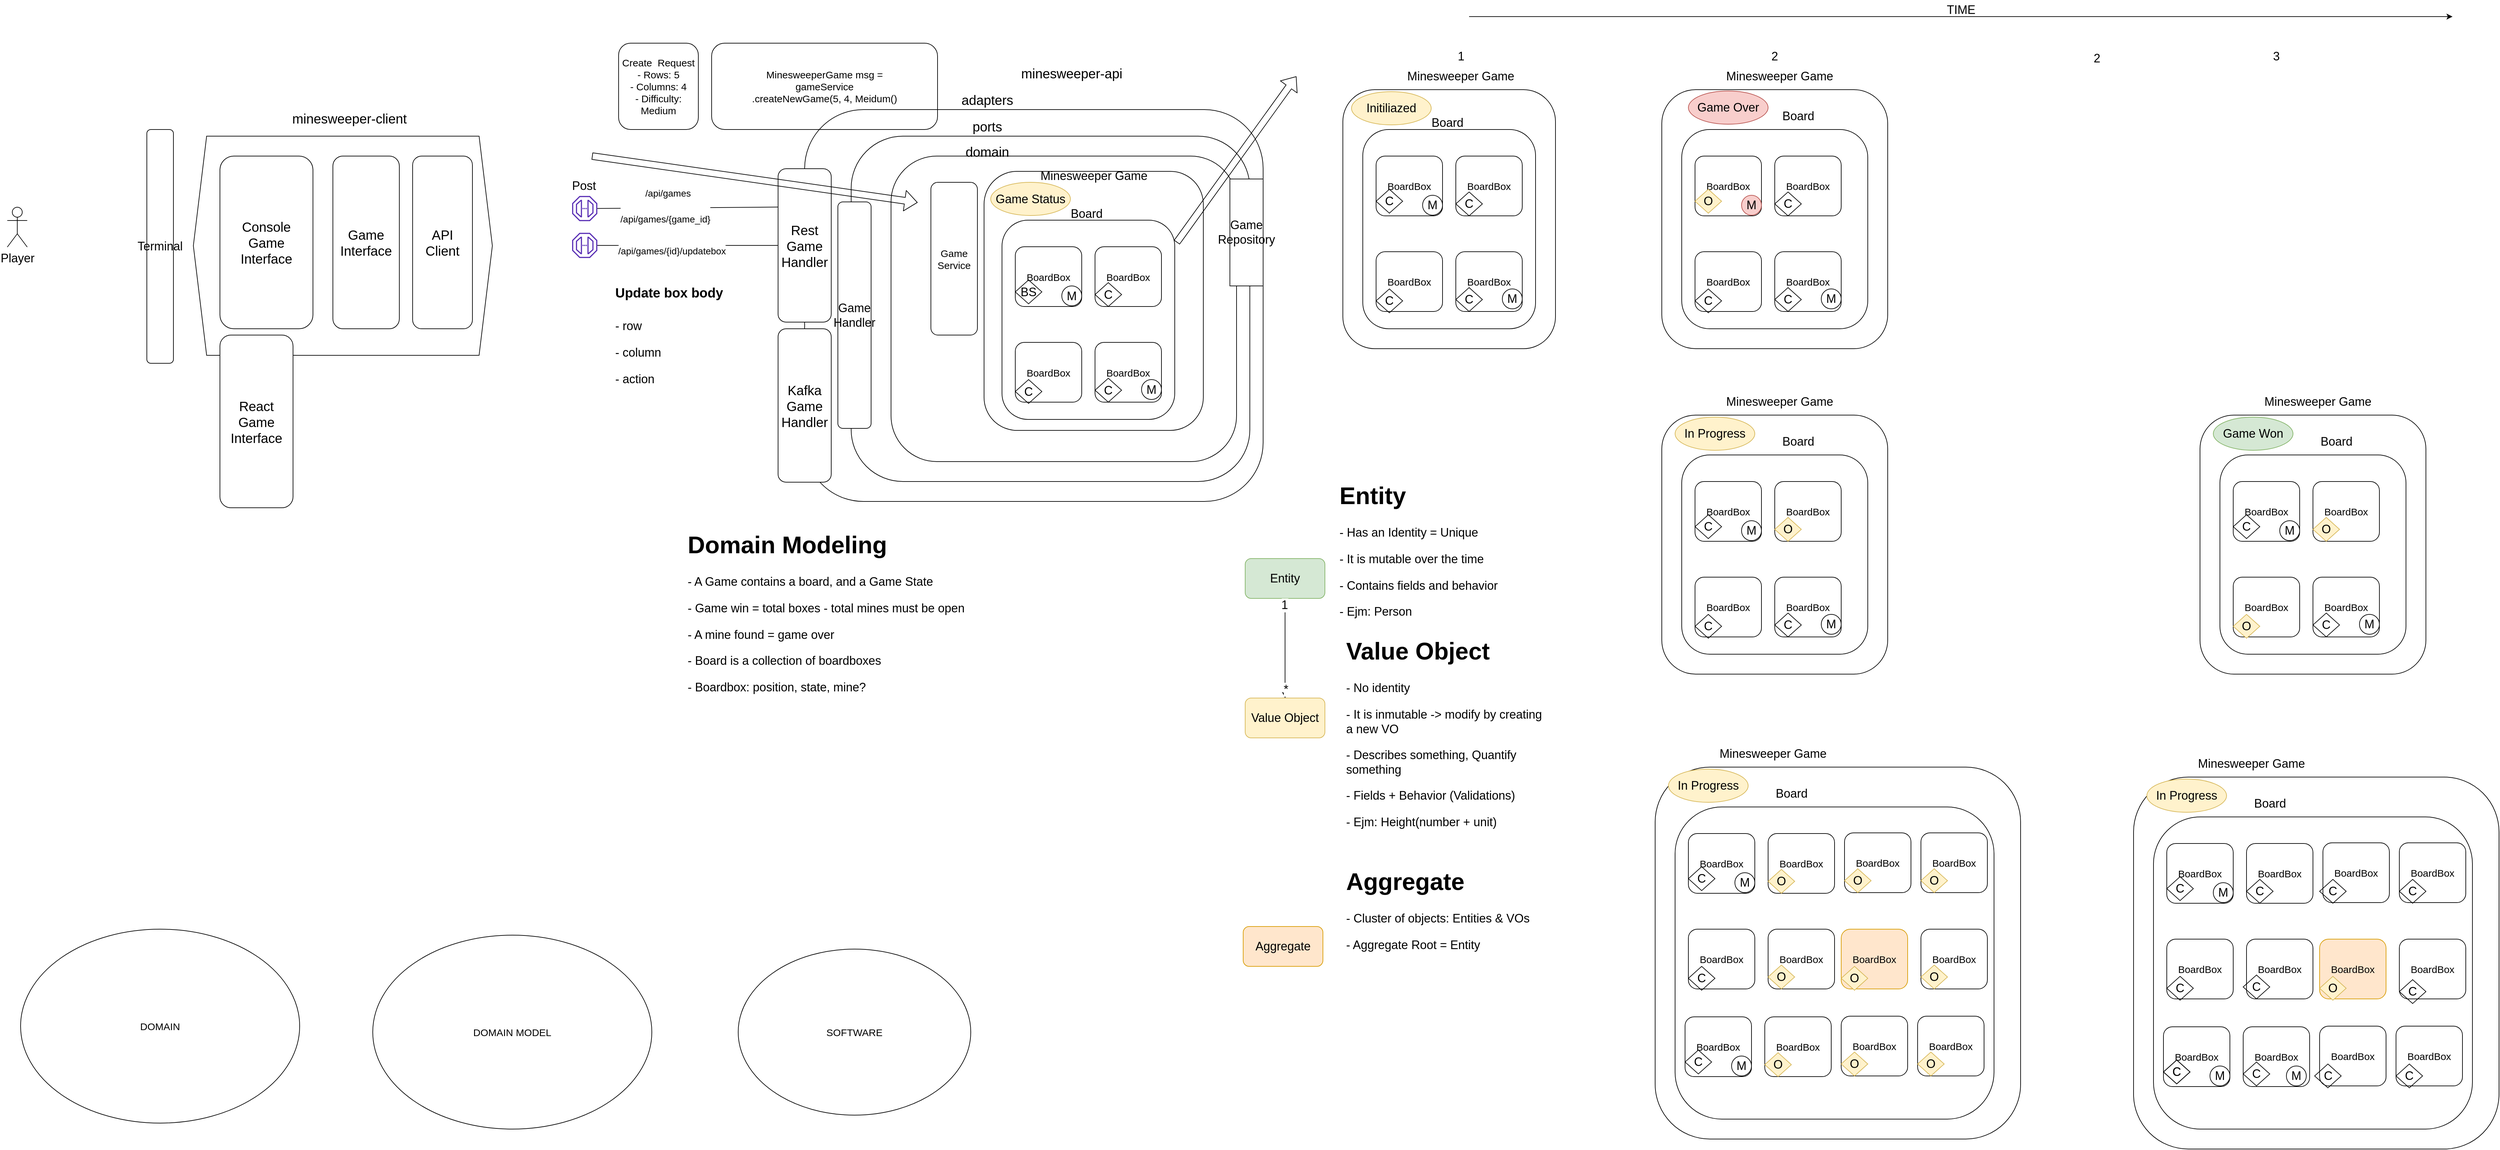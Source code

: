 <mxfile version="14.6.6" type="device"><diagram id="ELWPiilnVyhszMb-Nxrj" name="Page-1"><mxGraphModel dx="2431" dy="939" grid="1" gridSize="10" guides="1" tooltips="1" connect="1" arrows="1" fold="1" page="1" pageScale="1" pageWidth="850" pageHeight="1100" math="0" shadow="0"><root><mxCell id="0"/><mxCell id="1" parent="0"/><mxCell id="26VV6QZkhtQpdHhqNGU2-43" value="" style="rounded=1;whiteSpace=wrap;html=1;fontSize=31;" vertex="1" parent="1"><mxGeometry x="440" y="240" width="690" height="590" as="geometry"/></mxCell><mxCell id="26VV6QZkhtQpdHhqNGU2-63" value="" style="rounded=1;whiteSpace=wrap;html=1;fontSize=20;" vertex="1" parent="1"><mxGeometry x="510" y="280" width="600" height="520" as="geometry"/></mxCell><mxCell id="26VV6QZkhtQpdHhqNGU2-52" value="" style="rounded=1;whiteSpace=wrap;html=1;fontSize=20;" vertex="1" parent="1"><mxGeometry x="570" y="310" width="520" height="460" as="geometry"/></mxCell><mxCell id="26VV6QZkhtQpdHhqNGU2-33" value="" style="shape=hexagon;perimeter=hexagonPerimeter2;whiteSpace=wrap;html=1;fixedSize=1;fontSize=20;" vertex="1" parent="1"><mxGeometry x="-480" y="280" width="450" height="330" as="geometry"/></mxCell><mxCell id="26VV6QZkhtQpdHhqNGU2-34" value="minesweeper-client" style="text;html=1;strokeColor=none;fillColor=none;align=center;verticalAlign=middle;whiteSpace=wrap;rounded=0;fontSize=20;" vertex="1" parent="1"><mxGeometry x="-460" y="218" width="430" height="70" as="geometry"/></mxCell><mxCell id="26VV6QZkhtQpdHhqNGU2-36" value="minesweeper-api" style="text;html=1;strokeColor=none;fillColor=none;align=center;verticalAlign=middle;whiteSpace=wrap;rounded=0;fontSize=20;" vertex="1" parent="1"><mxGeometry x="627" y="150" width="430" height="70" as="geometry"/></mxCell><mxCell id="26VV6QZkhtQpdHhqNGU2-37" value="API&lt;br style=&quot;font-size: 20px;&quot;&gt;Client" style="rounded=1;whiteSpace=wrap;html=1;fontSize=20;" vertex="1" parent="1"><mxGeometry x="-150" y="310" width="90" height="260" as="geometry"/></mxCell><mxCell id="26VV6QZkhtQpdHhqNGU2-38" value="Console&lt;br&gt;Game&lt;br&gt;Interface" style="rounded=1;whiteSpace=wrap;html=1;fontSize=20;" vertex="1" parent="1"><mxGeometry x="-440" y="310" width="140" height="260" as="geometry"/></mxCell><mxCell id="26VV6QZkhtQpdHhqNGU2-40" value="" style="outlineConnect=0;fontColor=#232F3E;gradientColor=none;fillColor=#5A30B5;strokeColor=none;dashed=0;verticalLabelPosition=bottom;verticalAlign=top;align=center;html=1;fontSize=12;fontStyle=0;aspect=fixed;pointerEvents=1;shape=mxgraph.aws4.endpoint;" vertex="1" parent="1"><mxGeometry x="90" y="425.5" width="38" height="38" as="geometry"/></mxCell><mxCell id="26VV6QZkhtQpdHhqNGU2-41" value="" style="endArrow=none;html=1;fontSize=31;entryX=0;entryY=0.5;entryDx=0;entryDy=0;" edge="1" parent="1" source="26VV6QZkhtQpdHhqNGU2-40" target="26VV6QZkhtQpdHhqNGU2-42"><mxGeometry width="50" height="50" relative="1" as="geometry"><mxPoint x="310" y="350" as="sourcePoint"/><mxPoint x="440" y="320" as="targetPoint"/></mxGeometry></mxCell><mxCell id="26VV6QZkhtQpdHhqNGU2-47" value="&lt;span style=&quot;font-size: 14px&quot;&gt;/api/games/{id}/updatebox&lt;/span&gt;" style="edgeLabel;html=1;align=center;verticalAlign=middle;resizable=0;points=[];fontSize=31;" vertex="1" connectable="0" parent="26VV6QZkhtQpdHhqNGU2-41"><mxGeometry x="-0.175" y="2" relative="1" as="geometry"><mxPoint y="4" as="offset"/></mxGeometry></mxCell><mxCell id="26VV6QZkhtQpdHhqNGU2-42" value="Rest&lt;br style=&quot;font-size: 20px;&quot;&gt;Game&lt;br style=&quot;font-size: 20px;&quot;&gt;Handler" style="rounded=1;whiteSpace=wrap;html=1;fontSize=20;" vertex="1" parent="1"><mxGeometry x="400" y="329" width="80" height="231" as="geometry"/></mxCell><mxCell id="26VV6QZkhtQpdHhqNGU2-44" value="" style="outlineConnect=0;fontColor=#232F3E;gradientColor=none;fillColor=#5A30B5;strokeColor=none;dashed=0;verticalLabelPosition=bottom;verticalAlign=top;align=center;html=1;fontSize=12;fontStyle=0;aspect=fixed;pointerEvents=1;shape=mxgraph.aws4.endpoint;" vertex="1" parent="1"><mxGeometry x="90" y="370" width="38" height="38" as="geometry"/></mxCell><mxCell id="26VV6QZkhtQpdHhqNGU2-45" value="" style="endArrow=none;html=1;fontSize=31;entryX=0;entryY=0.25;entryDx=0;entryDy=0;" edge="1" parent="1" source="26VV6QZkhtQpdHhqNGU2-44" target="26VV6QZkhtQpdHhqNGU2-42"><mxGeometry width="50" height="50" relative="1" as="geometry"><mxPoint x="208" y="370" as="sourcePoint"/><mxPoint x="460" y="370" as="targetPoint"/></mxGeometry></mxCell><mxCell id="26VV6QZkhtQpdHhqNGU2-46" value="&lt;font style=&quot;font-size: 14px&quot;&gt;/api/games&lt;/font&gt;" style="edgeLabel;html=1;align=center;verticalAlign=middle;resizable=0;points=[];fontSize=31;" vertex="1" connectable="0" parent="26VV6QZkhtQpdHhqNGU2-45"><mxGeometry x="-0.222" relative="1" as="geometry"><mxPoint y="-28" as="offset"/></mxGeometry></mxCell><mxCell id="26VV6QZkhtQpdHhqNGU2-53" value="Game&lt;br style=&quot;font-size: 15px;&quot;&gt;Service" style="rounded=1;whiteSpace=wrap;html=1;fontSize=15;" vertex="1" parent="1"><mxGeometry x="630" y="349.5" width="70" height="230" as="geometry"/></mxCell><mxCell id="26VV6QZkhtQpdHhqNGU2-54" value="Minesweeper&lt;br&gt;Game" style="rounded=1;whiteSpace=wrap;html=1;fontSize=15;" vertex="1" parent="1"><mxGeometry x="1250" y="210" width="320" height="390" as="geometry"/></mxCell><mxCell id="26VV6QZkhtQpdHhqNGU2-55" value="adapters" style="text;html=1;strokeColor=none;fillColor=none;align=center;verticalAlign=middle;whiteSpace=wrap;rounded=0;fontSize=20;" vertex="1" parent="1"><mxGeometry x="590" y="210" width="250" height="30" as="geometry"/></mxCell><mxCell id="26VV6QZkhtQpdHhqNGU2-56" value="ports" style="text;html=1;strokeColor=none;fillColor=none;align=center;verticalAlign=middle;whiteSpace=wrap;rounded=0;fontSize=20;" vertex="1" parent="1"><mxGeometry x="590" y="250" width="250" height="30" as="geometry"/></mxCell><mxCell id="26VV6QZkhtQpdHhqNGU2-57" value="Game&lt;br style=&quot;font-size: 18px;&quot;&gt;Handler" style="rounded=1;whiteSpace=wrap;html=1;fontSize=18;" vertex="1" parent="1"><mxGeometry x="490" y="379" width="50" height="341" as="geometry"/></mxCell><mxCell id="26VV6QZkhtQpdHhqNGU2-58" value="" style="rounded=1;whiteSpace=wrap;html=1;fontSize=15;" vertex="1" parent="1"><mxGeometry x="1280" y="270" width="260" height="300" as="geometry"/></mxCell><mxCell id="26VV6QZkhtQpdHhqNGU2-59" value="BoardBox" style="rounded=1;whiteSpace=wrap;html=1;fontSize=15;" vertex="1" parent="1"><mxGeometry x="1300" y="310" width="100" height="90" as="geometry"/></mxCell><mxCell id="26VV6QZkhtQpdHhqNGU2-64" value="domain" style="text;html=1;strokeColor=none;fillColor=none;align=center;verticalAlign=middle;whiteSpace=wrap;rounded=0;fontSize=20;" vertex="1" parent="1"><mxGeometry x="590" y="288" width="250" height="30" as="geometry"/></mxCell><mxCell id="26VV6QZkhtQpdHhqNGU2-66" value="Game&lt;br&gt;Interface" style="rounded=1;whiteSpace=wrap;html=1;fontSize=20;" vertex="1" parent="1"><mxGeometry x="-270" y="310" width="100" height="260" as="geometry"/></mxCell><mxCell id="26VV6QZkhtQpdHhqNGU2-103" value="&lt;h1&gt;Domain Modeling&lt;/h1&gt;&lt;p&gt;- A Game contains a board, and a Game State&lt;/p&gt;&lt;p&gt;- Game win = total boxes - total mines must be open&lt;/p&gt;&lt;p&gt;- A mine found = game over&lt;/p&gt;&lt;p&gt;- Board is a collection of boardboxes&lt;/p&gt;&lt;p&gt;- Boardbox: position, state, mine?&lt;/p&gt;" style="text;html=1;strokeColor=none;fillColor=none;spacing=5;spacingTop=-20;whiteSpace=wrap;overflow=hidden;rounded=0;fontSize=18;" vertex="1" parent="1"><mxGeometry x="259" y="860" width="541" height="470" as="geometry"/></mxCell><mxCell id="26VV6QZkhtQpdHhqNGU2-104" value="Minesweeper Game" style="text;html=1;strokeColor=none;fillColor=none;align=center;verticalAlign=middle;whiteSpace=wrap;rounded=0;fontSize=18;" vertex="1" parent="1"><mxGeometry x="1320" y="180" width="215" height="20" as="geometry"/></mxCell><mxCell id="26VV6QZkhtQpdHhqNGU2-105" value="Board" style="text;html=1;strokeColor=none;fillColor=none;align=center;verticalAlign=middle;whiteSpace=wrap;rounded=0;fontSize=18;" vertex="1" parent="1"><mxGeometry x="1300" y="250" width="215" height="20" as="geometry"/></mxCell><mxCell id="26VV6QZkhtQpdHhqNGU2-106" value="BoardBox" style="rounded=1;whiteSpace=wrap;html=1;fontSize=15;" vertex="1" parent="1"><mxGeometry x="1420" y="310" width="100" height="90" as="geometry"/></mxCell><mxCell id="26VV6QZkhtQpdHhqNGU2-107" value="BoardBox" style="rounded=1;whiteSpace=wrap;html=1;fontSize=15;" vertex="1" parent="1"><mxGeometry x="1300" y="454" width="100" height="90" as="geometry"/></mxCell><mxCell id="26VV6QZkhtQpdHhqNGU2-108" value="BoardBox" style="rounded=1;whiteSpace=wrap;html=1;fontSize=15;" vertex="1" parent="1"><mxGeometry x="1420" y="454" width="100" height="90" as="geometry"/></mxCell><mxCell id="26VV6QZkhtQpdHhqNGU2-109" value="M" style="ellipse;whiteSpace=wrap;html=1;aspect=fixed;fontSize=18;fillColor=none;" vertex="1" parent="1"><mxGeometry x="1490" y="510" width="30" height="30" as="geometry"/></mxCell><mxCell id="26VV6QZkhtQpdHhqNGU2-110" value="M" style="ellipse;whiteSpace=wrap;html=1;aspect=fixed;fontSize=18;fillColor=none;" vertex="1" parent="1"><mxGeometry x="1370" y="369" width="30" height="30" as="geometry"/></mxCell><mxCell id="26VV6QZkhtQpdHhqNGU2-112" value="C" style="rhombus;whiteSpace=wrap;html=1;fontSize=18;fillColor=none;" vertex="1" parent="1"><mxGeometry x="1300" y="360" width="40" height="36" as="geometry"/></mxCell><mxCell id="26VV6QZkhtQpdHhqNGU2-113" value="C" style="rhombus;whiteSpace=wrap;html=1;fontSize=18;fillColor=none;" vertex="1" parent="1"><mxGeometry x="1420" y="364" width="40" height="36" as="geometry"/></mxCell><mxCell id="26VV6QZkhtQpdHhqNGU2-114" value="C" style="rhombus;whiteSpace=wrap;html=1;fontSize=18;fillColor=none;" vertex="1" parent="1"><mxGeometry x="1300" y="510" width="40" height="36" as="geometry"/></mxCell><mxCell id="26VV6QZkhtQpdHhqNGU2-115" value="C" style="rhombus;whiteSpace=wrap;html=1;fontSize=18;fillColor=none;" vertex="1" parent="1"><mxGeometry x="1420" y="508" width="40" height="36" as="geometry"/></mxCell><mxCell id="26VV6QZkhtQpdHhqNGU2-116" value="1" style="text;html=1;strokeColor=none;fillColor=none;align=center;verticalAlign=middle;whiteSpace=wrap;rounded=0;fontSize=18;" vertex="1" parent="1"><mxGeometry x="1407.5" y="150" width="40" height="20" as="geometry"/></mxCell><mxCell id="26VV6QZkhtQpdHhqNGU2-117" value="Minesweeper&lt;br&gt;Game" style="rounded=1;whiteSpace=wrap;html=1;fontSize=15;" vertex="1" parent="1"><mxGeometry x="1730" y="210" width="340" height="390" as="geometry"/></mxCell><mxCell id="26VV6QZkhtQpdHhqNGU2-118" value="" style="rounded=1;whiteSpace=wrap;html=1;fontSize=15;" vertex="1" parent="1"><mxGeometry x="1760" y="270" width="280" height="300" as="geometry"/></mxCell><mxCell id="26VV6QZkhtQpdHhqNGU2-119" value="BoardBox" style="rounded=1;whiteSpace=wrap;html=1;fontSize=15;" vertex="1" parent="1"><mxGeometry x="1780" y="310" width="100" height="90" as="geometry"/></mxCell><mxCell id="26VV6QZkhtQpdHhqNGU2-120" value="Minesweeper Game" style="text;html=1;strokeColor=none;fillColor=none;align=center;verticalAlign=middle;whiteSpace=wrap;rounded=0;fontSize=18;" vertex="1" parent="1"><mxGeometry x="1800" y="180" width="215" height="20" as="geometry"/></mxCell><mxCell id="26VV6QZkhtQpdHhqNGU2-121" value="Board" style="text;html=1;strokeColor=none;fillColor=none;align=center;verticalAlign=middle;whiteSpace=wrap;rounded=0;fontSize=18;" vertex="1" parent="1"><mxGeometry x="1827.5" y="240" width="215" height="20" as="geometry"/></mxCell><mxCell id="26VV6QZkhtQpdHhqNGU2-122" value="BoardBox" style="rounded=1;whiteSpace=wrap;html=1;fontSize=15;" vertex="1" parent="1"><mxGeometry x="1900" y="310" width="100" height="90" as="geometry"/></mxCell><mxCell id="26VV6QZkhtQpdHhqNGU2-123" value="BoardBox" style="rounded=1;whiteSpace=wrap;html=1;fontSize=15;" vertex="1" parent="1"><mxGeometry x="1780" y="454" width="100" height="90" as="geometry"/></mxCell><mxCell id="26VV6QZkhtQpdHhqNGU2-124" value="BoardBox" style="rounded=1;whiteSpace=wrap;html=1;fontSize=15;" vertex="1" parent="1"><mxGeometry x="1900" y="454" width="100" height="90" as="geometry"/></mxCell><mxCell id="26VV6QZkhtQpdHhqNGU2-125" value="M" style="ellipse;whiteSpace=wrap;html=1;aspect=fixed;fontSize=18;fillColor=none;" vertex="1" parent="1"><mxGeometry x="1970" y="510" width="30" height="30" as="geometry"/></mxCell><mxCell id="26VV6QZkhtQpdHhqNGU2-126" value="M" style="ellipse;whiteSpace=wrap;html=1;aspect=fixed;fontSize=18;fillColor=#f8cecc;strokeColor=#b85450;" vertex="1" parent="1"><mxGeometry x="1850" y="369" width="30" height="30" as="geometry"/></mxCell><mxCell id="26VV6QZkhtQpdHhqNGU2-127" value="O" style="rhombus;whiteSpace=wrap;html=1;fontSize=18;fillColor=#fff2cc;strokeColor=#d6b656;" vertex="1" parent="1"><mxGeometry x="1780" y="360" width="40" height="36" as="geometry"/></mxCell><mxCell id="26VV6QZkhtQpdHhqNGU2-128" value="C" style="rhombus;whiteSpace=wrap;html=1;fontSize=18;fillColor=none;" vertex="1" parent="1"><mxGeometry x="1900" y="364" width="40" height="36" as="geometry"/></mxCell><mxCell id="26VV6QZkhtQpdHhqNGU2-129" value="C" style="rhombus;whiteSpace=wrap;html=1;fontSize=18;fillColor=none;" vertex="1" parent="1"><mxGeometry x="1780" y="510" width="40" height="36" as="geometry"/></mxCell><mxCell id="26VV6QZkhtQpdHhqNGU2-130" value="C" style="rhombus;whiteSpace=wrap;html=1;fontSize=18;fillColor=none;" vertex="1" parent="1"><mxGeometry x="1900" y="508" width="40" height="36" as="geometry"/></mxCell><mxCell id="26VV6QZkhtQpdHhqNGU2-131" value="Game Over" style="ellipse;whiteSpace=wrap;html=1;fontSize=18;fillColor=#f8cecc;strokeColor=#b85450;" vertex="1" parent="1"><mxGeometry x="1770" y="212" width="120" height="50" as="geometry"/></mxCell><mxCell id="26VV6QZkhtQpdHhqNGU2-132" value="Minesweeper&lt;br&gt;Game" style="rounded=1;whiteSpace=wrap;html=1;fontSize=15;" vertex="1" parent="1"><mxGeometry x="1730" y="700" width="340" height="390" as="geometry"/></mxCell><mxCell id="26VV6QZkhtQpdHhqNGU2-133" value="" style="rounded=1;whiteSpace=wrap;html=1;fontSize=15;" vertex="1" parent="1"><mxGeometry x="1760" y="760" width="280" height="300" as="geometry"/></mxCell><mxCell id="26VV6QZkhtQpdHhqNGU2-134" value="BoardBox" style="rounded=1;whiteSpace=wrap;html=1;fontSize=15;" vertex="1" parent="1"><mxGeometry x="1780" y="800" width="100" height="90" as="geometry"/></mxCell><mxCell id="26VV6QZkhtQpdHhqNGU2-135" value="Minesweeper Game" style="text;html=1;strokeColor=none;fillColor=none;align=center;verticalAlign=middle;whiteSpace=wrap;rounded=0;fontSize=18;" vertex="1" parent="1"><mxGeometry x="1800" y="670" width="215" height="20" as="geometry"/></mxCell><mxCell id="26VV6QZkhtQpdHhqNGU2-136" value="Board" style="text;html=1;strokeColor=none;fillColor=none;align=center;verticalAlign=middle;whiteSpace=wrap;rounded=0;fontSize=18;" vertex="1" parent="1"><mxGeometry x="1827.5" y="730" width="215" height="20" as="geometry"/></mxCell><mxCell id="26VV6QZkhtQpdHhqNGU2-137" value="BoardBox" style="rounded=1;whiteSpace=wrap;html=1;fontSize=15;" vertex="1" parent="1"><mxGeometry x="1900" y="800" width="100" height="90" as="geometry"/></mxCell><mxCell id="26VV6QZkhtQpdHhqNGU2-138" value="BoardBox" style="rounded=1;whiteSpace=wrap;html=1;fontSize=15;" vertex="1" parent="1"><mxGeometry x="1780" y="944" width="100" height="90" as="geometry"/></mxCell><mxCell id="26VV6QZkhtQpdHhqNGU2-139" value="BoardBox" style="rounded=1;whiteSpace=wrap;html=1;fontSize=15;" vertex="1" parent="1"><mxGeometry x="1900" y="944" width="100" height="90" as="geometry"/></mxCell><mxCell id="26VV6QZkhtQpdHhqNGU2-140" value="M" style="ellipse;whiteSpace=wrap;html=1;aspect=fixed;fontSize=18;fillColor=none;" vertex="1" parent="1"><mxGeometry x="1970" y="1000" width="30" height="30" as="geometry"/></mxCell><mxCell id="26VV6QZkhtQpdHhqNGU2-141" value="M" style="ellipse;whiteSpace=wrap;html=1;aspect=fixed;fontSize=18;" vertex="1" parent="1"><mxGeometry x="1850" y="859" width="30" height="30" as="geometry"/></mxCell><mxCell id="26VV6QZkhtQpdHhqNGU2-142" value="C" style="rhombus;whiteSpace=wrap;html=1;fontSize=18;fillColor=none;" vertex="1" parent="1"><mxGeometry x="1780" y="850" width="40" height="36" as="geometry"/></mxCell><mxCell id="26VV6QZkhtQpdHhqNGU2-143" value="O" style="rhombus;whiteSpace=wrap;html=1;fontSize=18;fillColor=#fff2cc;strokeColor=#d6b656;" vertex="1" parent="1"><mxGeometry x="1900" y="854" width="40" height="36" as="geometry"/></mxCell><mxCell id="26VV6QZkhtQpdHhqNGU2-144" value="C" style="rhombus;whiteSpace=wrap;html=1;fontSize=18;fillColor=none;" vertex="1" parent="1"><mxGeometry x="1780" y="1000" width="40" height="36" as="geometry"/></mxCell><mxCell id="26VV6QZkhtQpdHhqNGU2-145" value="C" style="rhombus;whiteSpace=wrap;html=1;fontSize=18;fillColor=none;" vertex="1" parent="1"><mxGeometry x="1900" y="998" width="40" height="36" as="geometry"/></mxCell><mxCell id="26VV6QZkhtQpdHhqNGU2-147" value="In Progress" style="ellipse;whiteSpace=wrap;html=1;fontSize=18;fillColor=#fff2cc;strokeColor=#d6b656;" vertex="1" parent="1"><mxGeometry x="1750" y="703" width="120" height="50" as="geometry"/></mxCell><mxCell id="26VV6QZkhtQpdHhqNGU2-148" value="Initiliazed" style="ellipse;whiteSpace=wrap;html=1;fontSize=18;fillColor=#fff2cc;strokeColor=#d6b656;" vertex="1" parent="1"><mxGeometry x="1263" y="213" width="120" height="50" as="geometry"/></mxCell><mxCell id="26VV6QZkhtQpdHhqNGU2-149" value="Minesweeper&lt;br&gt;Game" style="rounded=1;whiteSpace=wrap;html=1;fontSize=15;" vertex="1" parent="1"><mxGeometry x="2540" y="700" width="340" height="390" as="geometry"/></mxCell><mxCell id="26VV6QZkhtQpdHhqNGU2-150" value="" style="rounded=1;whiteSpace=wrap;html=1;fontSize=15;" vertex="1" parent="1"><mxGeometry x="2570" y="760" width="280" height="300" as="geometry"/></mxCell><mxCell id="26VV6QZkhtQpdHhqNGU2-151" value="BoardBox" style="rounded=1;whiteSpace=wrap;html=1;fontSize=15;" vertex="1" parent="1"><mxGeometry x="2590" y="800" width="100" height="90" as="geometry"/></mxCell><mxCell id="26VV6QZkhtQpdHhqNGU2-152" value="Minesweeper Game" style="text;html=1;strokeColor=none;fillColor=none;align=center;verticalAlign=middle;whiteSpace=wrap;rounded=0;fontSize=18;" vertex="1" parent="1"><mxGeometry x="2610" y="670" width="215" height="20" as="geometry"/></mxCell><mxCell id="26VV6QZkhtQpdHhqNGU2-153" value="Board" style="text;html=1;strokeColor=none;fillColor=none;align=center;verticalAlign=middle;whiteSpace=wrap;rounded=0;fontSize=18;" vertex="1" parent="1"><mxGeometry x="2637.5" y="730" width="215" height="20" as="geometry"/></mxCell><mxCell id="26VV6QZkhtQpdHhqNGU2-154" value="BoardBox" style="rounded=1;whiteSpace=wrap;html=1;fontSize=15;" vertex="1" parent="1"><mxGeometry x="2710" y="800" width="100" height="90" as="geometry"/></mxCell><mxCell id="26VV6QZkhtQpdHhqNGU2-155" value="BoardBox" style="rounded=1;whiteSpace=wrap;html=1;fontSize=15;" vertex="1" parent="1"><mxGeometry x="2590" y="944" width="100" height="90" as="geometry"/></mxCell><mxCell id="26VV6QZkhtQpdHhqNGU2-156" value="BoardBox" style="rounded=1;whiteSpace=wrap;html=1;fontSize=15;" vertex="1" parent="1"><mxGeometry x="2710" y="944" width="100" height="90" as="geometry"/></mxCell><mxCell id="26VV6QZkhtQpdHhqNGU2-157" value="M" style="ellipse;whiteSpace=wrap;html=1;aspect=fixed;fontSize=18;fillColor=none;" vertex="1" parent="1"><mxGeometry x="2780" y="1000" width="30" height="30" as="geometry"/></mxCell><mxCell id="26VV6QZkhtQpdHhqNGU2-158" value="M" style="ellipse;whiteSpace=wrap;html=1;aspect=fixed;fontSize=18;" vertex="1" parent="1"><mxGeometry x="2660" y="859" width="30" height="30" as="geometry"/></mxCell><mxCell id="26VV6QZkhtQpdHhqNGU2-159" value="C" style="rhombus;whiteSpace=wrap;html=1;fontSize=18;fillColor=none;" vertex="1" parent="1"><mxGeometry x="2590" y="850" width="40" height="36" as="geometry"/></mxCell><mxCell id="26VV6QZkhtQpdHhqNGU2-160" value="O" style="rhombus;whiteSpace=wrap;html=1;fontSize=18;fillColor=#fff2cc;strokeColor=#d6b656;" vertex="1" parent="1"><mxGeometry x="2710" y="854" width="40" height="36" as="geometry"/></mxCell><mxCell id="26VV6QZkhtQpdHhqNGU2-161" value="O" style="rhombus;whiteSpace=wrap;html=1;fontSize=18;fillColor=#fff2cc;strokeColor=#d6b656;" vertex="1" parent="1"><mxGeometry x="2590" y="1000" width="40" height="36" as="geometry"/></mxCell><mxCell id="26VV6QZkhtQpdHhqNGU2-162" value="C" style="rhombus;whiteSpace=wrap;html=1;fontSize=18;fillColor=none;" vertex="1" parent="1"><mxGeometry x="2710" y="998" width="40" height="36" as="geometry"/></mxCell><mxCell id="26VV6QZkhtQpdHhqNGU2-163" value="Game Won" style="ellipse;whiteSpace=wrap;html=1;fontSize=18;fillColor=#d5e8d4;strokeColor=#82b366;" vertex="1" parent="1"><mxGeometry x="2560" y="703" width="120" height="50" as="geometry"/></mxCell><mxCell id="26VV6QZkhtQpdHhqNGU2-164" value="2" style="text;html=1;strokeColor=none;fillColor=none;align=center;verticalAlign=middle;whiteSpace=wrap;rounded=0;fontSize=18;" vertex="1" parent="1"><mxGeometry x="1880" y="150" width="40" height="20" as="geometry"/></mxCell><mxCell id="26VV6QZkhtQpdHhqNGU2-165" value="3" style="text;html=1;strokeColor=none;fillColor=none;align=center;verticalAlign=middle;whiteSpace=wrap;rounded=0;fontSize=18;" vertex="1" parent="1"><mxGeometry x="2635" y="150" width="40" height="20" as="geometry"/></mxCell><mxCell id="26VV6QZkhtQpdHhqNGU2-166" value="Minesweeper&lt;br&gt;Game" style="rounded=1;whiteSpace=wrap;html=1;fontSize=15;" vertex="1" parent="1"><mxGeometry x="1720" y="1230" width="550" height="560" as="geometry"/></mxCell><mxCell id="26VV6QZkhtQpdHhqNGU2-167" value="" style="rounded=1;whiteSpace=wrap;html=1;fontSize=15;" vertex="1" parent="1"><mxGeometry x="1750" y="1290" width="480" height="470" as="geometry"/></mxCell><mxCell id="26VV6QZkhtQpdHhqNGU2-168" value="BoardBox" style="rounded=1;whiteSpace=wrap;html=1;fontSize=15;" vertex="1" parent="1"><mxGeometry x="1770" y="1330" width="100" height="90" as="geometry"/></mxCell><mxCell id="26VV6QZkhtQpdHhqNGU2-169" value="Minesweeper Game" style="text;html=1;strokeColor=none;fillColor=none;align=center;verticalAlign=middle;whiteSpace=wrap;rounded=0;fontSize=18;" vertex="1" parent="1"><mxGeometry x="1790" y="1200" width="215" height="20" as="geometry"/></mxCell><mxCell id="26VV6QZkhtQpdHhqNGU2-170" value="Board" style="text;html=1;strokeColor=none;fillColor=none;align=center;verticalAlign=middle;whiteSpace=wrap;rounded=0;fontSize=18;" vertex="1" parent="1"><mxGeometry x="1817.5" y="1260" width="215" height="20" as="geometry"/></mxCell><mxCell id="26VV6QZkhtQpdHhqNGU2-171" value="BoardBox" style="rounded=1;whiteSpace=wrap;html=1;fontSize=15;" vertex="1" parent="1"><mxGeometry x="1890" y="1330" width="100" height="90" as="geometry"/></mxCell><mxCell id="26VV6QZkhtQpdHhqNGU2-172" value="BoardBox" style="rounded=1;whiteSpace=wrap;html=1;fontSize=15;" vertex="1" parent="1"><mxGeometry x="1770" y="1474" width="100" height="90" as="geometry"/></mxCell><mxCell id="26VV6QZkhtQpdHhqNGU2-173" value="BoardBox" style="rounded=1;whiteSpace=wrap;html=1;fontSize=15;" vertex="1" parent="1"><mxGeometry x="1890" y="1474" width="100" height="90" as="geometry"/></mxCell><mxCell id="26VV6QZkhtQpdHhqNGU2-175" value="M" style="ellipse;whiteSpace=wrap;html=1;aspect=fixed;fontSize=18;" vertex="1" parent="1"><mxGeometry x="1840" y="1389" width="30" height="30" as="geometry"/></mxCell><mxCell id="26VV6QZkhtQpdHhqNGU2-176" value="C" style="rhombus;whiteSpace=wrap;html=1;fontSize=18;fillColor=none;" vertex="1" parent="1"><mxGeometry x="1770" y="1380" width="40" height="36" as="geometry"/></mxCell><mxCell id="26VV6QZkhtQpdHhqNGU2-177" value="O" style="rhombus;whiteSpace=wrap;html=1;fontSize=18;fillColor=#fff2cc;strokeColor=#d6b656;" vertex="1" parent="1"><mxGeometry x="1890" y="1384" width="40" height="36" as="geometry"/></mxCell><mxCell id="26VV6QZkhtQpdHhqNGU2-178" value="C" style="rhombus;whiteSpace=wrap;html=1;fontSize=18;fillColor=none;" vertex="1" parent="1"><mxGeometry x="1770" y="1530" width="40" height="36" as="geometry"/></mxCell><mxCell id="26VV6QZkhtQpdHhqNGU2-179" value="O" style="rhombus;whiteSpace=wrap;html=1;fontSize=18;fillColor=#fff2cc;strokeColor=#d6b656;" vertex="1" parent="1"><mxGeometry x="1890" y="1528" width="40" height="36" as="geometry"/></mxCell><mxCell id="26VV6QZkhtQpdHhqNGU2-180" value="In Progress" style="ellipse;whiteSpace=wrap;html=1;fontSize=18;fillColor=#fff2cc;strokeColor=#d6b656;" vertex="1" parent="1"><mxGeometry x="1740" y="1233" width="120" height="50" as="geometry"/></mxCell><mxCell id="26VV6QZkhtQpdHhqNGU2-181" value="BoardBox" style="rounded=1;whiteSpace=wrap;html=1;fontSize=15;" vertex="1" parent="1"><mxGeometry x="2005" y="1329" width="100" height="90" as="geometry"/></mxCell><mxCell id="26VV6QZkhtQpdHhqNGU2-182" value="O" style="rhombus;whiteSpace=wrap;html=1;fontSize=18;fillColor=#fff2cc;strokeColor=#d6b656;" vertex="1" parent="1"><mxGeometry x="2005" y="1383" width="40" height="36" as="geometry"/></mxCell><mxCell id="26VV6QZkhtQpdHhqNGU2-183" value="BoardBox" style="rounded=1;whiteSpace=wrap;html=1;fontSize=15;" vertex="1" parent="1"><mxGeometry x="2120" y="1329" width="100" height="90" as="geometry"/></mxCell><mxCell id="26VV6QZkhtQpdHhqNGU2-184" value="O" style="rhombus;whiteSpace=wrap;html=1;fontSize=18;fillColor=#fff2cc;strokeColor=#d6b656;" vertex="1" parent="1"><mxGeometry x="2120" y="1383" width="40" height="36" as="geometry"/></mxCell><mxCell id="26VV6QZkhtQpdHhqNGU2-185" value="BoardBox" style="rounded=1;whiteSpace=wrap;html=1;fontSize=15;" vertex="1" parent="1"><mxGeometry x="1765" y="1606" width="100" height="90" as="geometry"/></mxCell><mxCell id="26VV6QZkhtQpdHhqNGU2-186" value="BoardBox" style="rounded=1;whiteSpace=wrap;html=1;fontSize=15;" vertex="1" parent="1"><mxGeometry x="1885" y="1606" width="100" height="90" as="geometry"/></mxCell><mxCell id="26VV6QZkhtQpdHhqNGU2-187" value="M" style="ellipse;whiteSpace=wrap;html=1;aspect=fixed;fontSize=18;" vertex="1" parent="1"><mxGeometry x="1835" y="1665" width="30" height="30" as="geometry"/></mxCell><mxCell id="26VV6QZkhtQpdHhqNGU2-188" value="C" style="rhombus;whiteSpace=wrap;html=1;fontSize=18;fillColor=none;" vertex="1" parent="1"><mxGeometry x="1765" y="1656" width="40" height="36" as="geometry"/></mxCell><mxCell id="26VV6QZkhtQpdHhqNGU2-189" value="O" style="rhombus;whiteSpace=wrap;html=1;fontSize=18;fillColor=#fff2cc;strokeColor=#d6b656;" vertex="1" parent="1"><mxGeometry x="1885" y="1660" width="40" height="36" as="geometry"/></mxCell><mxCell id="26VV6QZkhtQpdHhqNGU2-190" value="BoardBox" style="rounded=1;whiteSpace=wrap;html=1;fontSize=15;" vertex="1" parent="1"><mxGeometry x="2000" y="1605" width="100" height="90" as="geometry"/></mxCell><mxCell id="26VV6QZkhtQpdHhqNGU2-191" value="O" style="rhombus;whiteSpace=wrap;html=1;fontSize=18;fillColor=#fff2cc;strokeColor=#d6b656;" vertex="1" parent="1"><mxGeometry x="2000" y="1659" width="40" height="36" as="geometry"/></mxCell><mxCell id="26VV6QZkhtQpdHhqNGU2-192" value="BoardBox" style="rounded=1;whiteSpace=wrap;html=1;fontSize=15;" vertex="1" parent="1"><mxGeometry x="2115" y="1605" width="100" height="90" as="geometry"/></mxCell><mxCell id="26VV6QZkhtQpdHhqNGU2-193" value="O" style="rhombus;whiteSpace=wrap;html=1;fontSize=18;fillColor=#fff2cc;strokeColor=#d6b656;" vertex="1" parent="1"><mxGeometry x="2115" y="1659" width="40" height="36" as="geometry"/></mxCell><mxCell id="26VV6QZkhtQpdHhqNGU2-194" value="BoardBox" style="rounded=1;whiteSpace=wrap;html=1;fontSize=15;fillColor=#ffe6cc;strokeColor=#d79b00;" vertex="1" parent="1"><mxGeometry x="2000" y="1474" width="100" height="90" as="geometry"/></mxCell><mxCell id="26VV6QZkhtQpdHhqNGU2-195" value="BoardBox" style="rounded=1;whiteSpace=wrap;html=1;fontSize=15;" vertex="1" parent="1"><mxGeometry x="2120" y="1474" width="100" height="90" as="geometry"/></mxCell><mxCell id="26VV6QZkhtQpdHhqNGU2-197" value="O" style="rhombus;whiteSpace=wrap;html=1;fontSize=18;fillColor=#fff2cc;strokeColor=#d6b656;" vertex="1" parent="1"><mxGeometry x="2000" y="1530" width="40" height="36" as="geometry"/></mxCell><mxCell id="26VV6QZkhtQpdHhqNGU2-198" value="O" style="rhombus;whiteSpace=wrap;html=1;fontSize=18;fillColor=#fff2cc;strokeColor=#d6b656;" vertex="1" parent="1"><mxGeometry x="2120" y="1528" width="40" height="36" as="geometry"/></mxCell><mxCell id="26VV6QZkhtQpdHhqNGU2-200" value="Minesweeper&lt;br&gt;Game" style="rounded=1;whiteSpace=wrap;html=1;fontSize=15;" vertex="1" parent="1"><mxGeometry x="2440" y="1245" width="550" height="560" as="geometry"/></mxCell><mxCell id="26VV6QZkhtQpdHhqNGU2-201" value="" style="rounded=1;whiteSpace=wrap;html=1;fontSize=15;" vertex="1" parent="1"><mxGeometry x="2470" y="1305" width="480" height="470" as="geometry"/></mxCell><mxCell id="26VV6QZkhtQpdHhqNGU2-202" value="BoardBox" style="rounded=1;whiteSpace=wrap;html=1;fontSize=15;" vertex="1" parent="1"><mxGeometry x="2490" y="1345" width="100" height="90" as="geometry"/></mxCell><mxCell id="26VV6QZkhtQpdHhqNGU2-203" value="Minesweeper Game" style="text;html=1;strokeColor=none;fillColor=none;align=center;verticalAlign=middle;whiteSpace=wrap;rounded=0;fontSize=18;" vertex="1" parent="1"><mxGeometry x="2510" y="1215" width="215" height="20" as="geometry"/></mxCell><mxCell id="26VV6QZkhtQpdHhqNGU2-204" value="Board" style="text;html=1;strokeColor=none;fillColor=none;align=center;verticalAlign=middle;whiteSpace=wrap;rounded=0;fontSize=18;" vertex="1" parent="1"><mxGeometry x="2537.5" y="1275" width="215" height="20" as="geometry"/></mxCell><mxCell id="26VV6QZkhtQpdHhqNGU2-205" value="BoardBox" style="rounded=1;whiteSpace=wrap;html=1;fontSize=15;" vertex="1" parent="1"><mxGeometry x="2610" y="1345" width="100" height="90" as="geometry"/></mxCell><mxCell id="26VV6QZkhtQpdHhqNGU2-206" value="BoardBox" style="rounded=1;whiteSpace=wrap;html=1;fontSize=15;" vertex="1" parent="1"><mxGeometry x="2490" y="1489" width="100" height="90" as="geometry"/></mxCell><mxCell id="26VV6QZkhtQpdHhqNGU2-207" value="BoardBox" style="rounded=1;whiteSpace=wrap;html=1;fontSize=15;" vertex="1" parent="1"><mxGeometry x="2610" y="1489" width="100" height="90" as="geometry"/></mxCell><mxCell id="26VV6QZkhtQpdHhqNGU2-208" value="M" style="ellipse;whiteSpace=wrap;html=1;aspect=fixed;fontSize=18;" vertex="1" parent="1"><mxGeometry x="2560" y="1404" width="30" height="30" as="geometry"/></mxCell><mxCell id="26VV6QZkhtQpdHhqNGU2-209" value="C" style="rhombus;whiteSpace=wrap;html=1;fontSize=18;fillColor=none;" vertex="1" parent="1"><mxGeometry x="2490" y="1395" width="40" height="36" as="geometry"/></mxCell><mxCell id="26VV6QZkhtQpdHhqNGU2-211" value="C" style="rhombus;whiteSpace=wrap;html=1;fontSize=18;fillColor=none;" vertex="1" parent="1"><mxGeometry x="2490" y="1545" width="40" height="36" as="geometry"/></mxCell><mxCell id="26VV6QZkhtQpdHhqNGU2-213" value="In Progress" style="ellipse;whiteSpace=wrap;html=1;fontSize=18;fillColor=#fff2cc;strokeColor=#d6b656;" vertex="1" parent="1"><mxGeometry x="2460" y="1248" width="120" height="50" as="geometry"/></mxCell><mxCell id="26VV6QZkhtQpdHhqNGU2-214" value="BoardBox" style="rounded=1;whiteSpace=wrap;html=1;fontSize=15;" vertex="1" parent="1"><mxGeometry x="2725" y="1344" width="100" height="90" as="geometry"/></mxCell><mxCell id="26VV6QZkhtQpdHhqNGU2-216" value="BoardBox" style="rounded=1;whiteSpace=wrap;html=1;fontSize=15;" vertex="1" parent="1"><mxGeometry x="2840" y="1344" width="100" height="90" as="geometry"/></mxCell><mxCell id="26VV6QZkhtQpdHhqNGU2-218" value="BoardBox" style="rounded=1;whiteSpace=wrap;html=1;fontSize=15;" vertex="1" parent="1"><mxGeometry x="2485" y="1621" width="100" height="90" as="geometry"/></mxCell><mxCell id="26VV6QZkhtQpdHhqNGU2-219" value="BoardBox" style="rounded=1;whiteSpace=wrap;html=1;fontSize=15;" vertex="1" parent="1"><mxGeometry x="2605" y="1621" width="100" height="90" as="geometry"/></mxCell><mxCell id="26VV6QZkhtQpdHhqNGU2-220" value="M" style="ellipse;whiteSpace=wrap;html=1;aspect=fixed;fontSize=18;" vertex="1" parent="1"><mxGeometry x="2555" y="1680" width="30" height="30" as="geometry"/></mxCell><mxCell id="26VV6QZkhtQpdHhqNGU2-221" value="C" style="rhombus;whiteSpace=wrap;html=1;fontSize=18;fillColor=none;" vertex="1" parent="1"><mxGeometry x="2485" y="1671" width="40" height="36" as="geometry"/></mxCell><mxCell id="26VV6QZkhtQpdHhqNGU2-223" value="BoardBox" style="rounded=1;whiteSpace=wrap;html=1;fontSize=15;" vertex="1" parent="1"><mxGeometry x="2720" y="1620" width="100" height="90" as="geometry"/></mxCell><mxCell id="26VV6QZkhtQpdHhqNGU2-225" value="BoardBox" style="rounded=1;whiteSpace=wrap;html=1;fontSize=15;" vertex="1" parent="1"><mxGeometry x="2835" y="1620" width="100" height="90" as="geometry"/></mxCell><mxCell id="26VV6QZkhtQpdHhqNGU2-227" value="BoardBox" style="rounded=1;whiteSpace=wrap;html=1;fontSize=15;fillColor=#ffe6cc;strokeColor=#d79b00;" vertex="1" parent="1"><mxGeometry x="2720" y="1489" width="100" height="90" as="geometry"/></mxCell><mxCell id="26VV6QZkhtQpdHhqNGU2-228" value="BoardBox" style="rounded=1;whiteSpace=wrap;html=1;fontSize=15;" vertex="1" parent="1"><mxGeometry x="2840" y="1489" width="100" height="90" as="geometry"/></mxCell><mxCell id="26VV6QZkhtQpdHhqNGU2-231" value="M" style="ellipse;whiteSpace=wrap;html=1;aspect=fixed;fontSize=18;" vertex="1" parent="1"><mxGeometry x="2670" y="1680" width="30" height="30" as="geometry"/></mxCell><mxCell id="26VV6QZkhtQpdHhqNGU2-232" value="C" style="rhombus;whiteSpace=wrap;html=1;fontSize=18;fillColor=none;" vertex="1" parent="1"><mxGeometry x="2605" y="1543" width="40" height="36" as="geometry"/></mxCell><mxCell id="26VV6QZkhtQpdHhqNGU2-233" value="C" style="rhombus;whiteSpace=wrap;html=1;fontSize=18;fillColor=none;" vertex="1" parent="1"><mxGeometry x="2605" y="1674" width="40" height="36" as="geometry"/></mxCell><mxCell id="26VV6QZkhtQpdHhqNGU2-234" value="C" style="rhombus;whiteSpace=wrap;html=1;fontSize=18;fillColor=none;" vertex="1" parent="1"><mxGeometry x="2840" y="1399" width="40" height="36" as="geometry"/></mxCell><mxCell id="26VV6QZkhtQpdHhqNGU2-235" value="C" style="rhombus;whiteSpace=wrap;html=1;fontSize=18;fillColor=none;" vertex="1" parent="1"><mxGeometry x="2840" y="1550" width="40" height="36" as="geometry"/></mxCell><mxCell id="26VV6QZkhtQpdHhqNGU2-236" value="C" style="rhombus;whiteSpace=wrap;html=1;fontSize=18;fillColor=none;" vertex="1" parent="1"><mxGeometry x="2835" y="1677" width="40" height="36" as="geometry"/></mxCell><mxCell id="26VV6QZkhtQpdHhqNGU2-237" value="C" style="rhombus;whiteSpace=wrap;html=1;fontSize=18;fillColor=none;" vertex="1" parent="1"><mxGeometry x="2712.5" y="1677" width="40" height="36" as="geometry"/></mxCell><mxCell id="26VV6QZkhtQpdHhqNGU2-238" value="C" style="rhombus;whiteSpace=wrap;html=1;fontSize=18;fillColor=none;" vertex="1" parent="1"><mxGeometry x="2485" y="1671" width="40" height="36" as="geometry"/></mxCell><mxCell id="26VV6QZkhtQpdHhqNGU2-239" value="C" style="rhombus;whiteSpace=wrap;html=1;fontSize=18;fillColor=none;" vertex="1" parent="1"><mxGeometry x="2720" y="1399" width="40" height="36" as="geometry"/></mxCell><mxCell id="26VV6QZkhtQpdHhqNGU2-240" value="C" style="rhombus;whiteSpace=wrap;html=1;fontSize=18;fillColor=none;" vertex="1" parent="1"><mxGeometry x="2610" y="1399" width="40" height="36" as="geometry"/></mxCell><mxCell id="26VV6QZkhtQpdHhqNGU2-241" value="O" style="rhombus;whiteSpace=wrap;html=1;fontSize=18;fillColor=#fff2cc;strokeColor=#d6b656;" vertex="1" parent="1"><mxGeometry x="2720" y="1545" width="40" height="36" as="geometry"/></mxCell><mxCell id="26VV6QZkhtQpdHhqNGU2-242" value="" style="endArrow=classic;html=1;fontSize=18;" edge="1" parent="1"><mxGeometry width="50" height="50" relative="1" as="geometry"><mxPoint x="1440" y="100" as="sourcePoint"/><mxPoint x="2920" y="100" as="targetPoint"/></mxGeometry></mxCell><mxCell id="26VV6QZkhtQpdHhqNGU2-243" value="TIME" style="text;html=1;align=center;verticalAlign=middle;resizable=0;points=[];autosize=1;strokeColor=none;fontSize=18;" vertex="1" parent="1"><mxGeometry x="2150" y="75" width="60" height="30" as="geometry"/></mxCell><mxCell id="26VV6QZkhtQpdHhqNGU2-246" value="Entity" style="rounded=1;whiteSpace=wrap;html=1;fontSize=18;fillColor=#d5e8d4;strokeColor=#82b366;" vertex="1" parent="1"><mxGeometry x="1103" y="916" width="120" height="60" as="geometry"/></mxCell><mxCell id="26VV6QZkhtQpdHhqNGU2-249" value="Value Object" style="rounded=1;whiteSpace=wrap;html=1;fontSize=18;fillColor=#fff2cc;strokeColor=#d6b656;" vertex="1" parent="1"><mxGeometry x="1103" y="1126" width="120" height="60" as="geometry"/></mxCell><mxCell id="26VV6QZkhtQpdHhqNGU2-250" value="Aggregate" style="rounded=1;whiteSpace=wrap;html=1;fontSize=18;fillColor=#ffe6cc;strokeColor=#d79b00;" vertex="1" parent="1"><mxGeometry x="1100" y="1470" width="120" height="60" as="geometry"/></mxCell><mxCell id="26VV6QZkhtQpdHhqNGU2-251" value="&lt;h1&gt;Entity&lt;/h1&gt;&lt;p&gt;- Has an Identity = Unique&lt;/p&gt;&lt;p&gt;- It is mutable over the time&lt;/p&gt;&lt;p&gt;- Contains fields and behavior&lt;/p&gt;&lt;p&gt;- Ejm: Person&lt;/p&gt;" style="text;html=1;strokeColor=none;fillColor=none;spacing=5;spacingTop=-20;whiteSpace=wrap;overflow=hidden;rounded=0;fontSize=18;" vertex="1" parent="1"><mxGeometry x="1240" y="785.5" width="260" height="230.5" as="geometry"/></mxCell><mxCell id="26VV6QZkhtQpdHhqNGU2-252" value="&lt;h1&gt;Value Object&lt;/h1&gt;&lt;p&gt;- No identity&lt;/p&gt;&lt;p&gt;- It is inmutable -&amp;gt; modify by creating a new VO&lt;/p&gt;&lt;p&gt;- Describes something, Quantify something&lt;/p&gt;&lt;p&gt;- Fields + Behavior (Validations)&lt;/p&gt;&lt;p&gt;- Ejm: Height(number + unit)&lt;/p&gt;" style="text;html=1;strokeColor=none;fillColor=none;spacing=5;spacingTop=-20;whiteSpace=wrap;overflow=hidden;rounded=0;fontSize=18;" vertex="1" parent="1"><mxGeometry x="1250" y="1020" width="312.5" height="316" as="geometry"/></mxCell><mxCell id="26VV6QZkhtQpdHhqNGU2-253" value="" style="endArrow=classic;html=1;fontSize=18;exitX=0.5;exitY=1;exitDx=0;exitDy=0;entryX=0.5;entryY=0;entryDx=0;entryDy=0;" edge="1" parent="1" source="26VV6QZkhtQpdHhqNGU2-246" target="26VV6QZkhtQpdHhqNGU2-249"><mxGeometry width="50" height="50" relative="1" as="geometry"><mxPoint x="1130" y="1066" as="sourcePoint"/><mxPoint x="1180" y="1016" as="targetPoint"/></mxGeometry></mxCell><mxCell id="26VV6QZkhtQpdHhqNGU2-254" value="*" style="edgeLabel;html=1;align=center;verticalAlign=middle;resizable=0;points=[];fontSize=18;" vertex="1" connectable="0" parent="26VV6QZkhtQpdHhqNGU2-253"><mxGeometry x="0.827" y="1" relative="1" as="geometry"><mxPoint as="offset"/></mxGeometry></mxCell><mxCell id="26VV6QZkhtQpdHhqNGU2-255" value="1" style="edgeLabel;html=1;align=center;verticalAlign=middle;resizable=0;points=[];fontSize=18;" vertex="1" connectable="0" parent="26VV6QZkhtQpdHhqNGU2-253"><mxGeometry x="-0.867" y="-1" relative="1" as="geometry"><mxPoint as="offset"/></mxGeometry></mxCell><mxCell id="26VV6QZkhtQpdHhqNGU2-256" value="&lt;h1&gt;Aggregate&lt;/h1&gt;&lt;p&gt;- Cluster of objects: Entities &amp;amp; VOs&lt;/p&gt;&lt;p&gt;- Aggregate Root = Entity&lt;/p&gt;" style="text;html=1;strokeColor=none;fillColor=none;spacing=5;spacingTop=-20;whiteSpace=wrap;overflow=hidden;rounded=0;fontSize=18;" vertex="1" parent="1"><mxGeometry x="1250" y="1367" width="312.5" height="316" as="geometry"/></mxCell><mxCell id="26VV6QZkhtQpdHhqNGU2-272" value="2" style="text;html=1;strokeColor=none;fillColor=none;align=center;verticalAlign=middle;whiteSpace=wrap;rounded=0;fontSize=18;" vertex="1" parent="1"><mxGeometry x="2365" y="153" width="40" height="20" as="geometry"/></mxCell><mxCell id="26VV6QZkhtQpdHhqNGU2-274" value="Minesweeper&lt;br&gt;Game" style="rounded=1;whiteSpace=wrap;html=1;fontSize=15;" vertex="1" parent="1"><mxGeometry x="710" y="333" width="330" height="390" as="geometry"/></mxCell><mxCell id="26VV6QZkhtQpdHhqNGU2-275" value="" style="rounded=1;whiteSpace=wrap;html=1;fontSize=15;" vertex="1" parent="1"><mxGeometry x="737" y="406.5" width="260" height="300" as="geometry"/></mxCell><mxCell id="26VV6QZkhtQpdHhqNGU2-276" value="BoardBox" style="rounded=1;whiteSpace=wrap;html=1;fontSize=15;" vertex="1" parent="1"><mxGeometry x="757" y="446.5" width="100" height="90" as="geometry"/></mxCell><mxCell id="26VV6QZkhtQpdHhqNGU2-277" value="Minesweeper Game" style="text;html=1;strokeColor=none;fillColor=none;align=center;verticalAlign=middle;whiteSpace=wrap;rounded=0;fontSize=18;" vertex="1" parent="1"><mxGeometry x="767.5" y="329.5" width="215" height="20" as="geometry"/></mxCell><mxCell id="26VV6QZkhtQpdHhqNGU2-278" value="Board" style="text;html=1;strokeColor=none;fillColor=none;align=center;verticalAlign=middle;whiteSpace=wrap;rounded=0;fontSize=18;" vertex="1" parent="1"><mxGeometry x="757" y="386.5" width="215" height="20" as="geometry"/></mxCell><mxCell id="26VV6QZkhtQpdHhqNGU2-279" value="BoardBox" style="rounded=1;whiteSpace=wrap;html=1;fontSize=15;" vertex="1" parent="1"><mxGeometry x="877" y="446.5" width="100" height="90" as="geometry"/></mxCell><mxCell id="26VV6QZkhtQpdHhqNGU2-280" value="BoardBox" style="rounded=1;whiteSpace=wrap;html=1;fontSize=15;" vertex="1" parent="1"><mxGeometry x="757" y="590.5" width="100" height="90" as="geometry"/></mxCell><mxCell id="26VV6QZkhtQpdHhqNGU2-281" value="BoardBox" style="rounded=1;whiteSpace=wrap;html=1;fontSize=15;" vertex="1" parent="1"><mxGeometry x="877" y="590.5" width="100" height="90" as="geometry"/></mxCell><mxCell id="26VV6QZkhtQpdHhqNGU2-282" value="M" style="ellipse;whiteSpace=wrap;html=1;aspect=fixed;fontSize=18;fillColor=none;" vertex="1" parent="1"><mxGeometry x="947" y="646.5" width="30" height="30" as="geometry"/></mxCell><mxCell id="26VV6QZkhtQpdHhqNGU2-283" value="M" style="ellipse;whiteSpace=wrap;html=1;aspect=fixed;fontSize=18;fillColor=none;" vertex="1" parent="1"><mxGeometry x="827" y="505.5" width="30" height="30" as="geometry"/></mxCell><mxCell id="26VV6QZkhtQpdHhqNGU2-284" value="BS" style="rhombus;whiteSpace=wrap;html=1;fontSize=18;fillColor=none;" vertex="1" parent="1"><mxGeometry x="757" y="496.5" width="40" height="36" as="geometry"/></mxCell><mxCell id="26VV6QZkhtQpdHhqNGU2-285" value="C" style="rhombus;whiteSpace=wrap;html=1;fontSize=18;fillColor=none;" vertex="1" parent="1"><mxGeometry x="877" y="500.5" width="40" height="36" as="geometry"/></mxCell><mxCell id="26VV6QZkhtQpdHhqNGU2-286" value="C" style="rhombus;whiteSpace=wrap;html=1;fontSize=18;fillColor=none;" vertex="1" parent="1"><mxGeometry x="757" y="646.5" width="40" height="36" as="geometry"/></mxCell><mxCell id="26VV6QZkhtQpdHhqNGU2-287" value="C" style="rhombus;whiteSpace=wrap;html=1;fontSize=18;fillColor=none;" vertex="1" parent="1"><mxGeometry x="877" y="644.5" width="40" height="36" as="geometry"/></mxCell><mxCell id="26VV6QZkhtQpdHhqNGU2-289" value="Game Status" style="ellipse;whiteSpace=wrap;html=1;fontSize=18;fillColor=#fff2cc;strokeColor=#d6b656;" vertex="1" parent="1"><mxGeometry x="720" y="349.5" width="120" height="50" as="geometry"/></mxCell><mxCell id="26VV6QZkhtQpdHhqNGU2-290" value="" style="shape=flexArrow;endArrow=classic;html=1;fontSize=18;entryX=0.077;entryY=0.152;entryDx=0;entryDy=0;entryPerimeter=0;" edge="1" parent="1" target="26VV6QZkhtQpdHhqNGU2-52"><mxGeometry width="50" height="50" relative="1" as="geometry"><mxPoint x="120" y="310" as="sourcePoint"/><mxPoint x="430" y="310" as="targetPoint"/></mxGeometry></mxCell><mxCell id="26VV6QZkhtQpdHhqNGU2-291" value="" style="shape=flexArrow;endArrow=classic;html=1;fontSize=18;" edge="1" parent="1"><mxGeometry width="50" height="50" relative="1" as="geometry"><mxPoint x="1000" y="440" as="sourcePoint"/><mxPoint x="1180" y="190" as="targetPoint"/></mxGeometry></mxCell><mxCell id="26VV6QZkhtQpdHhqNGU2-292" value="Game&lt;br style=&quot;font-size: 18px&quot;&gt;Repository" style="rounded=1;whiteSpace=wrap;html=1;fontSize=18;arcSize=0;" vertex="1" parent="1"><mxGeometry x="1080" y="344.5" width="50" height="161" as="geometry"/></mxCell><mxCell id="26VV6QZkhtQpdHhqNGU2-293" value="Kafka&lt;br style=&quot;font-size: 20px&quot;&gt;Game&lt;br style=&quot;font-size: 20px&quot;&gt;Handler" style="rounded=1;whiteSpace=wrap;html=1;fontSize=20;" vertex="1" parent="1"><mxGeometry x="400" y="570" width="80" height="231" as="geometry"/></mxCell><mxCell id="26VV6QZkhtQpdHhqNGU2-294" value="Post" style="text;html=1;strokeColor=none;fillColor=none;align=center;verticalAlign=middle;whiteSpace=wrap;rounded=0;fontSize=18;" vertex="1" parent="1"><mxGeometry x="88" y="345" width="40" height="20" as="geometry"/></mxCell><mxCell id="26VV6QZkhtQpdHhqNGU2-295" value="&lt;font style=&quot;font-size: 14px&quot;&gt;/api/games/{game_id}&lt;/font&gt;" style="edgeLabel;html=1;align=center;verticalAlign=middle;resizable=0;points=[];fontSize=31;" vertex="1" connectable="0" parent="1"><mxGeometry x="229.997" y="399.004" as="geometry"/></mxCell><mxCell id="26VV6QZkhtQpdHhqNGU2-296" value="&lt;h1&gt;&lt;font style=&quot;font-size: 20px&quot;&gt;Update box body&lt;/font&gt;&lt;/h1&gt;&lt;p&gt;- row&lt;/p&gt;&lt;p&gt;- column&lt;/p&gt;&lt;p&gt;- action&lt;/p&gt;" style="text;html=1;strokeColor=none;fillColor=none;spacing=5;spacingTop=-20;whiteSpace=wrap;overflow=hidden;rounded=0;fontSize=18;" vertex="1" parent="1"><mxGeometry x="150" y="475" width="190" height="205" as="geometry"/></mxCell><mxCell id="26VV6QZkhtQpdHhqNGU2-298" value="Player" style="shape=umlActor;verticalLabelPosition=bottom;verticalAlign=top;html=1;outlineConnect=0;fontSize=18;fillColor=none;" vertex="1" parent="1"><mxGeometry x="-760" y="387" width="30" height="60" as="geometry"/></mxCell><mxCell id="26VV6QZkhtQpdHhqNGU2-299" value="Terminal" style="rounded=1;whiteSpace=wrap;html=1;fontSize=18;fillColor=none;" vertex="1" parent="1"><mxGeometry x="-550" y="270" width="40" height="352" as="geometry"/></mxCell><mxCell id="26VV6QZkhtQpdHhqNGU2-300" value="React&lt;br&gt;Game&lt;br&gt;Interface" style="rounded=1;whiteSpace=wrap;html=1;fontSize=20;" vertex="1" parent="1"><mxGeometry x="-440" y="579.5" width="110" height="260" as="geometry"/></mxCell><mxCell id="26VV6QZkhtQpdHhqNGU2-304" value="Create&amp;nbsp; Request&lt;br style=&quot;font-size: 15px;&quot;&gt;- Rows: 5&lt;br style=&quot;font-size: 15px;&quot;&gt;- Columns: 4&lt;br style=&quot;font-size: 15px;&quot;&gt;- Difficulty: Medium" style="rounded=1;whiteSpace=wrap;html=1;fontSize=15;fillColor=none;" vertex="1" parent="1"><mxGeometry x="160" y="140" width="120" height="130" as="geometry"/></mxCell><mxCell id="26VV6QZkhtQpdHhqNGU2-305" value="MinesweeperGame msg = &lt;br&gt;gameService&lt;br&gt;.createNewGame(5, 4, Meidum()" style="rounded=1;whiteSpace=wrap;html=1;fontSize=15;fillColor=none;" vertex="1" parent="1"><mxGeometry x="300" y="140" width="340" height="130" as="geometry"/></mxCell><mxCell id="26VV6QZkhtQpdHhqNGU2-307" value="DOMAIN" style="ellipse;whiteSpace=wrap;html=1;fontSize=15;fillColor=none;" vertex="1" parent="1"><mxGeometry x="-740" y="1474" width="420" height="292" as="geometry"/></mxCell><mxCell id="26VV6QZkhtQpdHhqNGU2-308" value="DOMAIN MODEL" style="ellipse;whiteSpace=wrap;html=1;fontSize=15;fillColor=none;" vertex="1" parent="1"><mxGeometry x="-210" y="1483" width="420" height="292" as="geometry"/></mxCell><mxCell id="26VV6QZkhtQpdHhqNGU2-309" value="SOFTWARE" style="ellipse;whiteSpace=wrap;html=1;fontSize=15;fillColor=none;" vertex="1" parent="1"><mxGeometry x="340" y="1504" width="350" height="250" as="geometry"/></mxCell></root></mxGraphModel></diagram></mxfile>
